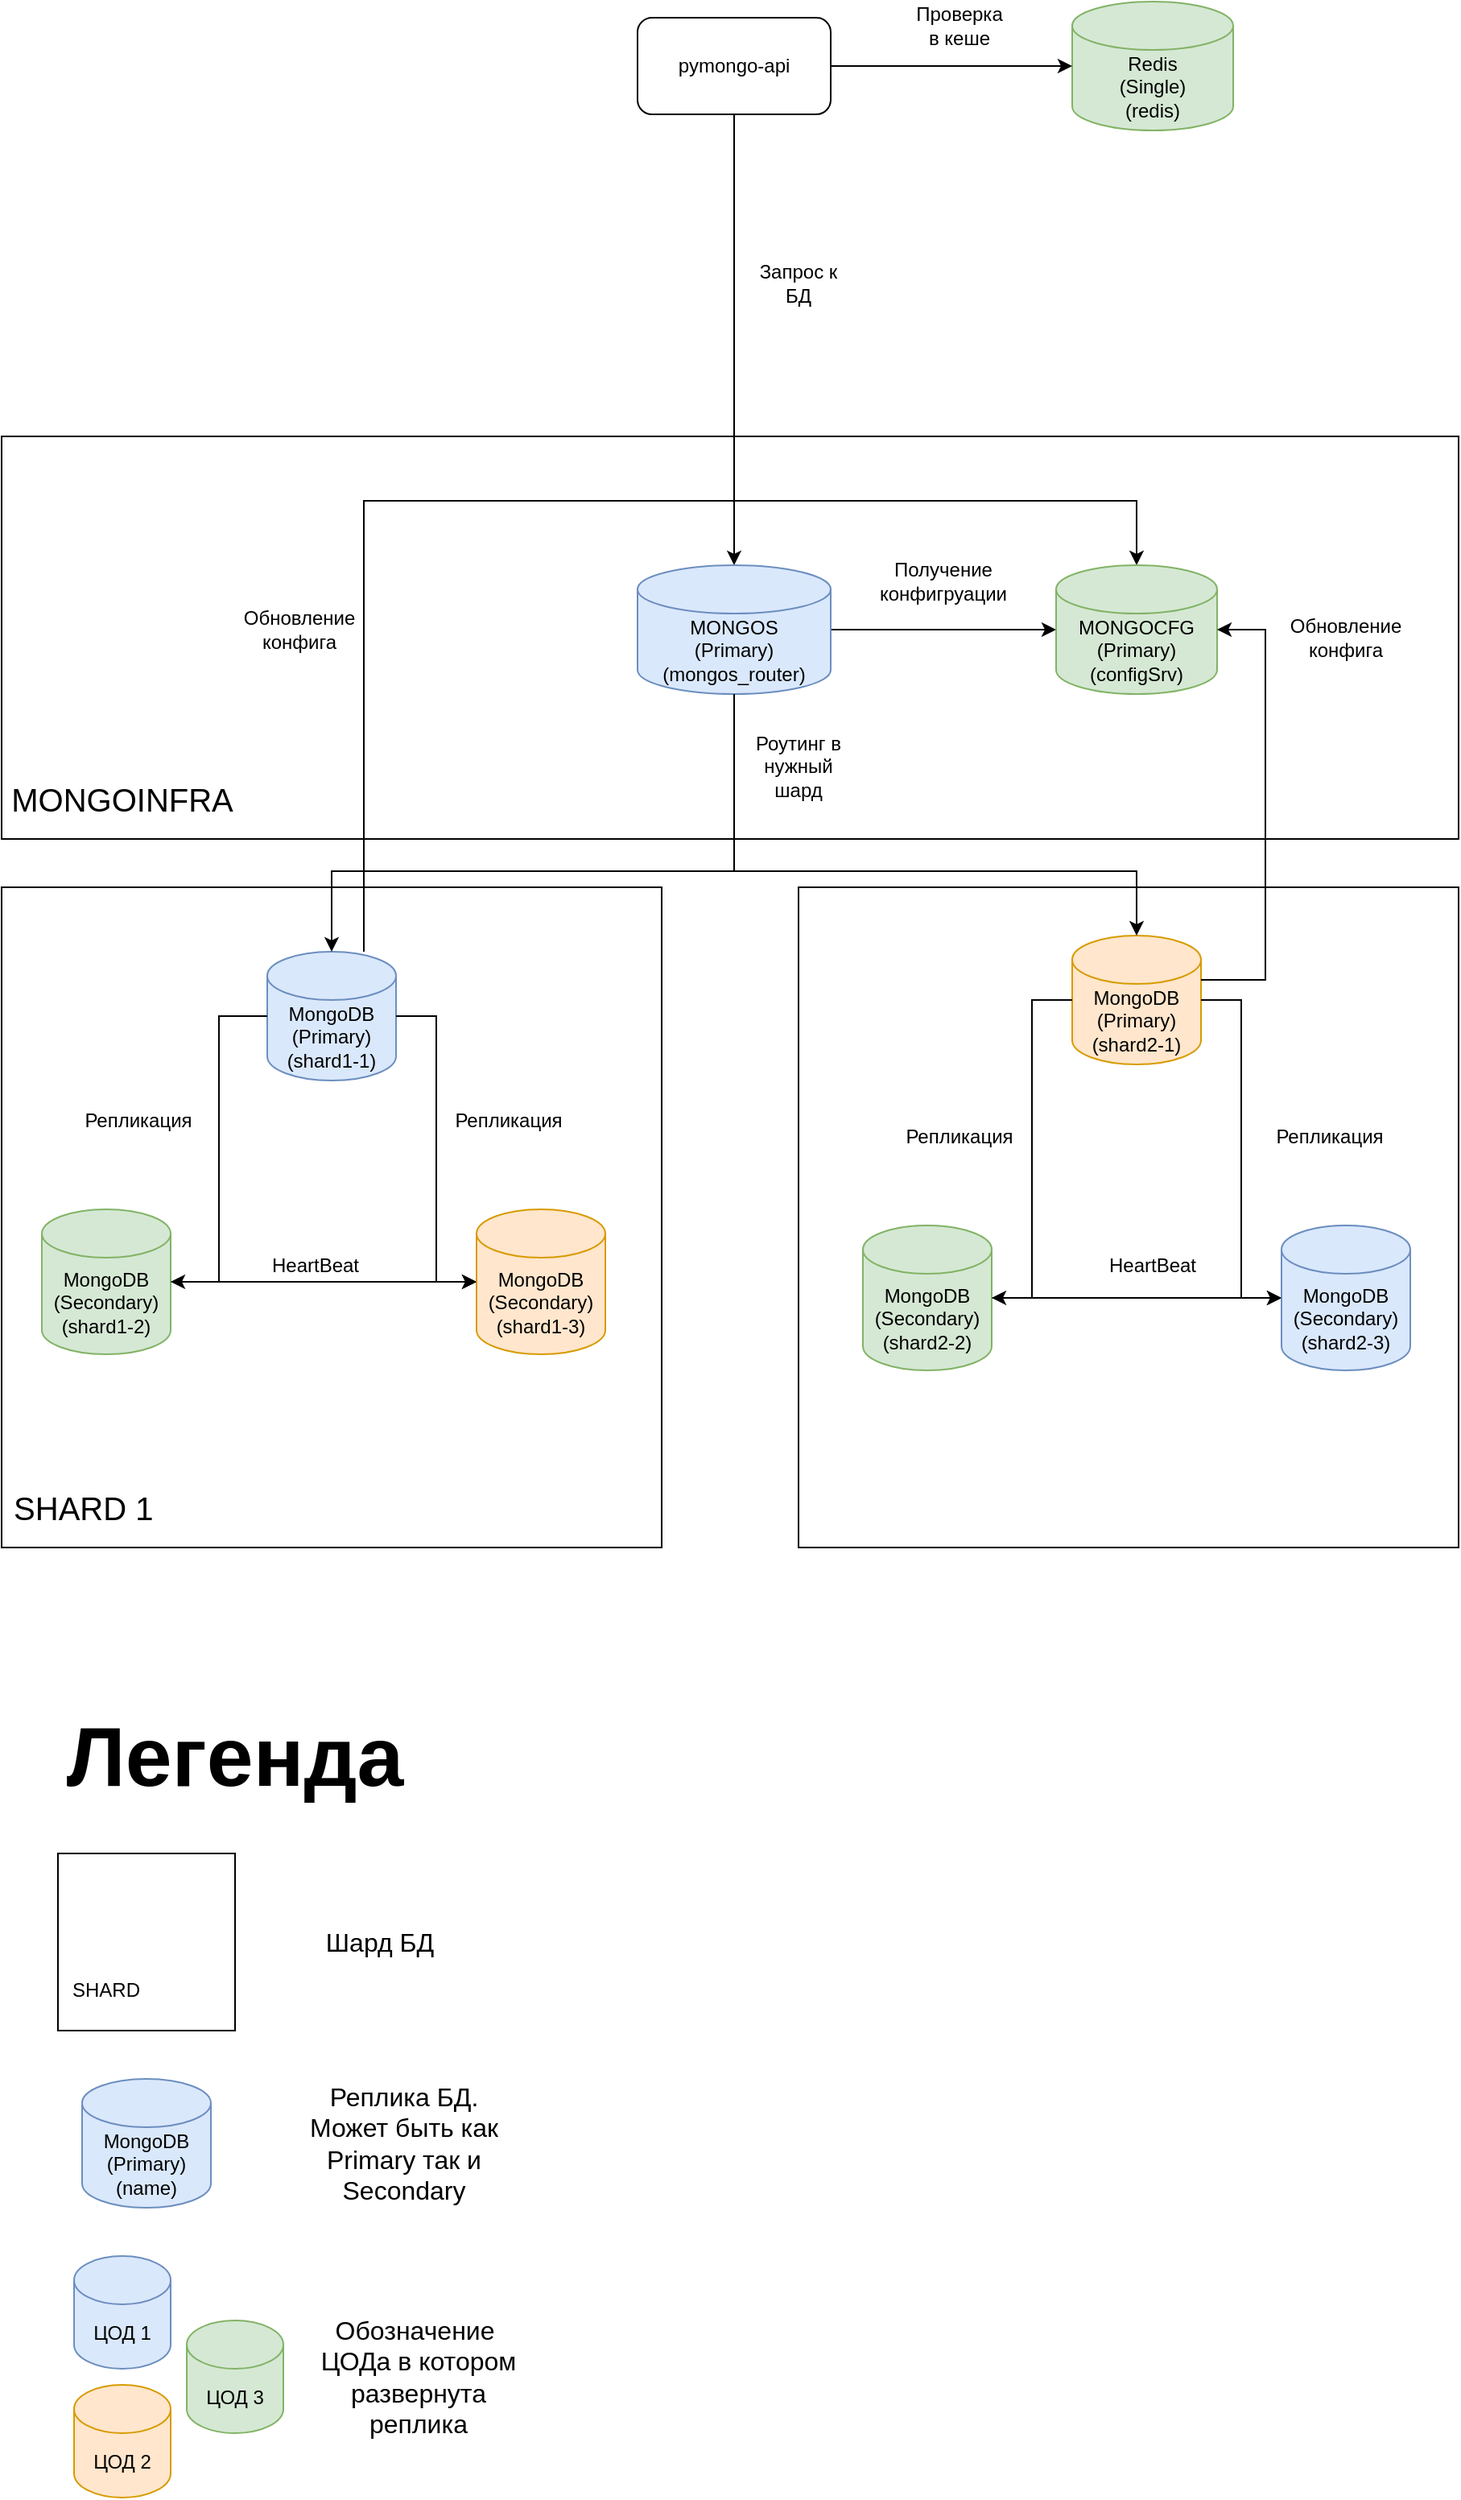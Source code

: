 <mxfile version="24.8.6">
  <diagram name="Page-1" id="-H_mtQnk-PTXWXPvYvuk">
    <mxGraphModel grid="1" page="1" gridSize="10" guides="1" tooltips="1" connect="1" arrows="1" fold="1" pageScale="1" pageWidth="1169" pageHeight="827" math="0" shadow="0">
      <root>
        <mxCell id="0" />
        <mxCell id="1" parent="0" />
        <mxCell id="bJ_BKCZiGd2KmBRfcm0R-38" value="" style="rounded=0;whiteSpace=wrap;html=1;fillColor=none;" vertex="1" parent="1">
          <mxGeometry x="225" y="-510" width="905" height="250" as="geometry" />
        </mxCell>
        <mxCell id="bJ_BKCZiGd2KmBRfcm0R-27" value="" style="whiteSpace=wrap;html=1;aspect=fixed;fillColor=none;align=left;" vertex="1" parent="1">
          <mxGeometry x="720" y="-230" width="410" height="410" as="geometry" />
        </mxCell>
        <mxCell id="bJ_BKCZiGd2KmBRfcm0R-26" value="&lt;div style=&quot;font-size: 20px;&quot;&gt;&lt;font style=&quot;font-size: 20px;&quot;&gt;&lt;br&gt;&lt;/font&gt;&lt;/div&gt;&lt;div style=&quot;font-size: 20px;&quot;&gt;&lt;font style=&quot;font-size: 20px;&quot;&gt;&lt;br&gt;&lt;/font&gt;&lt;/div&gt;&lt;div style=&quot;font-size: 20px;&quot;&gt;&lt;font style=&quot;font-size: 20px;&quot;&gt;&lt;br&gt;&lt;/font&gt;&lt;/div&gt;&lt;div style=&quot;font-size: 20px;&quot;&gt;&lt;font style=&quot;font-size: 20px;&quot;&gt;&lt;br&gt;&lt;/font&gt;&lt;/div&gt;&lt;div style=&quot;font-size: 20px;&quot;&gt;&lt;font style=&quot;font-size: 20px;&quot;&gt;&lt;br&gt;&lt;/font&gt;&lt;/div&gt;&lt;div style=&quot;font-size: 20px;&quot;&gt;&lt;font style=&quot;font-size: 20px;&quot;&gt;&lt;br&gt;&lt;/font&gt;&lt;/div&gt;&lt;div style=&quot;font-size: 20px;&quot;&gt;&lt;font style=&quot;font-size: 20px;&quot;&gt;&lt;br&gt;&lt;/font&gt;&lt;/div&gt;&lt;div style=&quot;font-size: 20px;&quot;&gt;&lt;font style=&quot;font-size: 20px;&quot;&gt;&lt;br&gt;&lt;/font&gt;&lt;/div&gt;&lt;div style=&quot;font-size: 20px;&quot;&gt;&lt;font style=&quot;font-size: 20px;&quot;&gt;&lt;br&gt;&lt;/font&gt;&lt;/div&gt;&lt;div style=&quot;font-size: 20px;&quot;&gt;&lt;font style=&quot;font-size: 20px;&quot;&gt;&lt;br&gt;&lt;/font&gt;&lt;/div&gt;&lt;div style=&quot;font-size: 20px;&quot;&gt;&lt;font style=&quot;font-size: 20px;&quot;&gt;&lt;br&gt;&lt;/font&gt;&lt;/div&gt;&lt;div style=&quot;font-size: 20px;&quot;&gt;&lt;font style=&quot;font-size: 20px;&quot;&gt;&lt;br&gt;&lt;/font&gt;&lt;/div&gt;&lt;div style=&quot;font-size: 20px;&quot;&gt;&lt;font style=&quot;font-size: 20px;&quot;&gt;&lt;br&gt;&lt;/font&gt;&lt;/div&gt;&lt;div style=&quot;font-size: 20px;&quot;&gt;&lt;br&gt;&lt;/div&gt;&lt;div style=&quot;font-size: 20px;&quot;&gt;&lt;font style=&quot;font-size: 20px;&quot;&gt;&lt;br&gt;&lt;/font&gt;&lt;/div&gt;&lt;font style=&quot;font-size: 20px;&quot;&gt;&amp;nbsp;SHARD 1&lt;/font&gt;" style="whiteSpace=wrap;html=1;aspect=fixed;fillColor=none;align=left;" vertex="1" parent="1">
          <mxGeometry x="225" y="-230" width="410" height="410" as="geometry" />
        </mxCell>
        <mxCell id="bJ_BKCZiGd2KmBRfcm0R-64" style="edgeStyle=orthogonalEdgeStyle;rounded=0;orthogonalLoop=1;jettySize=auto;html=1;entryX=0.5;entryY=0;entryDx=0;entryDy=0;entryPerimeter=0;" edge="1" parent="1" source="zA23MoTUsTF4_91t8viU-2" target="bJ_BKCZiGd2KmBRfcm0R-9">
          <mxGeometry relative="1" as="geometry">
            <Array as="points">
              <mxPoint x="450" y="-470" />
              <mxPoint x="930" y="-470" />
            </Array>
          </mxGeometry>
        </mxCell>
        <mxCell id="zA23MoTUsTF4_91t8viU-2" value="MongoDB&lt;br&gt;(Primary)&lt;br&gt;(shard1-1)" style="shape=cylinder3;whiteSpace=wrap;html=1;boundedLbl=1;backgroundOutline=1;size=15;fillColor=#dae8fc;strokeColor=#6c8ebf;" vertex="1" parent="1">
          <mxGeometry x="390" y="-190" width="80" height="80" as="geometry" />
        </mxCell>
        <mxCell id="bJ_BKCZiGd2KmBRfcm0R-60" style="edgeStyle=orthogonalEdgeStyle;rounded=0;orthogonalLoop=1;jettySize=auto;html=1;" edge="1" parent="1" source="zA23MoTUsTF4_91t8viU-3" target="bJ_BKCZiGd2KmBRfcm0R-6">
          <mxGeometry relative="1" as="geometry" />
        </mxCell>
        <mxCell id="zA23MoTUsTF4_91t8viU-3" value="pymongo-api" style="rounded=1;whiteSpace=wrap;html=1;" vertex="1" parent="1">
          <mxGeometry x="620" y="-770" width="120" height="60" as="geometry" />
        </mxCell>
        <mxCell id="bJ_BKCZiGd2KmBRfcm0R-70" style="edgeStyle=orthogonalEdgeStyle;rounded=0;orthogonalLoop=1;jettySize=auto;html=1;" edge="1" parent="1" source="bJ_BKCZiGd2KmBRfcm0R-4" target="bJ_BKCZiGd2KmBRfcm0R-5">
          <mxGeometry relative="1" as="geometry" />
        </mxCell>
        <mxCell id="bJ_BKCZiGd2KmBRfcm0R-4" value="MongoDB&lt;br&gt;(Secondary)&lt;br&gt;(shard1-2)" style="shape=cylinder3;whiteSpace=wrap;html=1;boundedLbl=1;backgroundOutline=1;size=15;fillColor=#d5e8d4;strokeColor=#82b366;" vertex="1" parent="1">
          <mxGeometry x="250" y="-30" width="80" height="90" as="geometry" />
        </mxCell>
        <mxCell id="bJ_BKCZiGd2KmBRfcm0R-5" value="MongoDB&lt;br&gt;(Secondary)&lt;div&gt;(shard1-3)&lt;/div&gt;" style="shape=cylinder3;whiteSpace=wrap;html=1;boundedLbl=1;backgroundOutline=1;size=15;fillColor=#ffe6cc;strokeColor=#d79b00;" vertex="1" parent="1">
          <mxGeometry x="520" y="-30" width="80" height="90" as="geometry" />
        </mxCell>
        <mxCell id="bJ_BKCZiGd2KmBRfcm0R-59" style="edgeStyle=orthogonalEdgeStyle;rounded=0;orthogonalLoop=1;jettySize=auto;html=1;" edge="1" parent="1" source="bJ_BKCZiGd2KmBRfcm0R-6" target="bJ_BKCZiGd2KmBRfcm0R-9">
          <mxGeometry relative="1" as="geometry" />
        </mxCell>
        <mxCell id="bJ_BKCZiGd2KmBRfcm0R-6" value="MONGOS&lt;br&gt;(Primary)&lt;br&gt;(mongos_router)" style="shape=cylinder3;whiteSpace=wrap;html=1;boundedLbl=1;backgroundOutline=1;size=15;fillColor=#dae8fc;strokeColor=#6c8ebf;" vertex="1" parent="1">
          <mxGeometry x="620" y="-430" width="120" height="80" as="geometry" />
        </mxCell>
        <mxCell id="bJ_BKCZiGd2KmBRfcm0R-7" style="edgeStyle=orthogonalEdgeStyle;rounded=0;orthogonalLoop=1;jettySize=auto;html=1;entryX=1;entryY=0.5;entryDx=0;entryDy=0;entryPerimeter=0;" edge="1" parent="1" source="zA23MoTUsTF4_91t8viU-2" target="bJ_BKCZiGd2KmBRfcm0R-4">
          <mxGeometry relative="1" as="geometry" />
        </mxCell>
        <mxCell id="bJ_BKCZiGd2KmBRfcm0R-8" style="edgeStyle=orthogonalEdgeStyle;rounded=0;orthogonalLoop=1;jettySize=auto;html=1;entryX=0;entryY=0.5;entryDx=0;entryDy=0;entryPerimeter=0;" edge="1" parent="1" source="zA23MoTUsTF4_91t8viU-2" target="bJ_BKCZiGd2KmBRfcm0R-5">
          <mxGeometry relative="1" as="geometry" />
        </mxCell>
        <mxCell id="bJ_BKCZiGd2KmBRfcm0R-9" value="MONGOCFG&lt;br&gt;(Primary)&lt;div&gt;(configSrv)&lt;/div&gt;" style="shape=cylinder3;whiteSpace=wrap;html=1;boundedLbl=1;backgroundOutline=1;size=15;fillColor=#d5e8d4;strokeColor=#82b366;" vertex="1" parent="1">
          <mxGeometry x="880" y="-430" width="100" height="80" as="geometry" />
        </mxCell>
        <mxCell id="bJ_BKCZiGd2KmBRfcm0R-11" value="MongoDB&lt;br&gt;(Primary)&lt;br&gt;(shard2-1)" style="shape=cylinder3;whiteSpace=wrap;html=1;boundedLbl=1;backgroundOutline=1;size=15;fillColor=#ffe6cc;strokeColor=#d79b00;" vertex="1" parent="1">
          <mxGeometry x="890" y="-200" width="80" height="80" as="geometry" />
        </mxCell>
        <mxCell id="bJ_BKCZiGd2KmBRfcm0R-73" style="edgeStyle=orthogonalEdgeStyle;rounded=0;orthogonalLoop=1;jettySize=auto;html=1;" edge="1" parent="1" source="bJ_BKCZiGd2KmBRfcm0R-12" target="bJ_BKCZiGd2KmBRfcm0R-13">
          <mxGeometry relative="1" as="geometry" />
        </mxCell>
        <mxCell id="bJ_BKCZiGd2KmBRfcm0R-12" value="MongoDB&lt;br&gt;(Secondary)&lt;br&gt;(shard2-2)" style="shape=cylinder3;whiteSpace=wrap;html=1;boundedLbl=1;backgroundOutline=1;size=15;fillColor=#d5e8d4;strokeColor=#82b366;" vertex="1" parent="1">
          <mxGeometry x="760" y="-20" width="80" height="90" as="geometry" />
        </mxCell>
        <mxCell id="bJ_BKCZiGd2KmBRfcm0R-13" value="MongoDB&lt;br&gt;(Secondary)&lt;br&gt;(shard2-3)" style="shape=cylinder3;whiteSpace=wrap;html=1;boundedLbl=1;backgroundOutline=1;size=15;fillColor=#dae8fc;strokeColor=#6c8ebf;" vertex="1" parent="1">
          <mxGeometry x="1020" y="-20" width="80" height="90" as="geometry" />
        </mxCell>
        <mxCell id="bJ_BKCZiGd2KmBRfcm0R-15" style="edgeStyle=orthogonalEdgeStyle;rounded=0;orthogonalLoop=1;jettySize=auto;html=1;entryX=1;entryY=0.5;entryDx=0;entryDy=0;entryPerimeter=0;" edge="1" parent="1" source="bJ_BKCZiGd2KmBRfcm0R-11" target="bJ_BKCZiGd2KmBRfcm0R-12">
          <mxGeometry relative="1" as="geometry" />
        </mxCell>
        <mxCell id="bJ_BKCZiGd2KmBRfcm0R-16" style="edgeStyle=orthogonalEdgeStyle;rounded=0;orthogonalLoop=1;jettySize=auto;html=1;entryX=0;entryY=0.5;entryDx=0;entryDy=0;entryPerimeter=0;" edge="1" parent="1" source="bJ_BKCZiGd2KmBRfcm0R-11" target="bJ_BKCZiGd2KmBRfcm0R-13">
          <mxGeometry relative="1" as="geometry" />
        </mxCell>
        <mxCell id="bJ_BKCZiGd2KmBRfcm0R-41" value="&lt;div style=&quot;font-size: 20px;&quot;&gt;&lt;br&gt;&lt;/div&gt;" style="whiteSpace=wrap;html=1;aspect=fixed;fillColor=none;align=left;" vertex="1" parent="1">
          <mxGeometry x="260" y="370" width="110" height="110" as="geometry" />
        </mxCell>
        <mxCell id="bJ_BKCZiGd2KmBRfcm0R-42" value="&lt;font style=&quot;font-size: 52px;&quot;&gt;&lt;b&gt;Легенда&lt;/b&gt;&lt;/font&gt;" style="text;html=1;align=center;verticalAlign=middle;whiteSpace=wrap;rounded=0;" vertex="1" parent="1">
          <mxGeometry x="240" y="250" width="260" height="120" as="geometry" />
        </mxCell>
        <mxCell id="bJ_BKCZiGd2KmBRfcm0R-43" value="SHARD" style="text;html=1;align=center;verticalAlign=middle;whiteSpace=wrap;rounded=0;" vertex="1" parent="1">
          <mxGeometry x="260" y="440" width="60" height="30" as="geometry" />
        </mxCell>
        <mxCell id="bJ_BKCZiGd2KmBRfcm0R-44" value="&lt;font style=&quot;font-size: 16px;&quot;&gt;Шард БД&lt;/font&gt;" style="text;html=1;align=center;verticalAlign=middle;whiteSpace=wrap;rounded=0;" vertex="1" parent="1">
          <mxGeometry x="390" y="380" width="140" height="90" as="geometry" />
        </mxCell>
        <mxCell id="bJ_BKCZiGd2KmBRfcm0R-45" value="MongoDB&lt;br&gt;(Primary)&lt;br&gt;(name)" style="shape=cylinder3;whiteSpace=wrap;html=1;boundedLbl=1;backgroundOutline=1;size=15;fillColor=#dae8fc;strokeColor=#6c8ebf;" vertex="1" parent="1">
          <mxGeometry x="275" y="510" width="80" height="80" as="geometry" />
        </mxCell>
        <mxCell id="bJ_BKCZiGd2KmBRfcm0R-46" value="&lt;span style=&quot;font-size: 16px;&quot;&gt;Реплика БД. Может быть как Primary так и Secondary&lt;/span&gt;" style="text;html=1;align=center;verticalAlign=middle;whiteSpace=wrap;rounded=0;" vertex="1" parent="1">
          <mxGeometry x="405" y="505" width="140" height="90" as="geometry" />
        </mxCell>
        <mxCell id="bJ_BKCZiGd2KmBRfcm0R-52" style="edgeStyle=orthogonalEdgeStyle;rounded=0;orthogonalLoop=1;jettySize=auto;html=1;entryX=0.5;entryY=0;entryDx=0;entryDy=0;entryPerimeter=0;" edge="1" parent="1" source="bJ_BKCZiGd2KmBRfcm0R-6" target="zA23MoTUsTF4_91t8viU-2">
          <mxGeometry relative="1" as="geometry">
            <Array as="points">
              <mxPoint x="680" y="-240" />
              <mxPoint x="430" y="-240" />
            </Array>
          </mxGeometry>
        </mxCell>
        <mxCell id="bJ_BKCZiGd2KmBRfcm0R-53" style="edgeStyle=orthogonalEdgeStyle;rounded=0;orthogonalLoop=1;jettySize=auto;html=1;entryX=0.5;entryY=0;entryDx=0;entryDy=0;entryPerimeter=0;" edge="1" parent="1" source="bJ_BKCZiGd2KmBRfcm0R-6" target="bJ_BKCZiGd2KmBRfcm0R-11">
          <mxGeometry relative="1" as="geometry">
            <Array as="points">
              <mxPoint x="680" y="-240" />
              <mxPoint x="930" y="-240" />
            </Array>
          </mxGeometry>
        </mxCell>
        <mxCell id="bJ_BKCZiGd2KmBRfcm0R-54" value="ЦОД 1" style="shape=cylinder3;whiteSpace=wrap;html=1;boundedLbl=1;backgroundOutline=1;size=15;fillColor=#dae8fc;strokeColor=#6c8ebf;" vertex="1" parent="1">
          <mxGeometry x="270" y="620" width="60" height="70" as="geometry" />
        </mxCell>
        <mxCell id="bJ_BKCZiGd2KmBRfcm0R-55" value="ЦОД 2" style="shape=cylinder3;whiteSpace=wrap;html=1;boundedLbl=1;backgroundOutline=1;size=15;fillColor=#ffe6cc;strokeColor=#d79b00;" vertex="1" parent="1">
          <mxGeometry x="270" y="700" width="60" height="70" as="geometry" />
        </mxCell>
        <mxCell id="bJ_BKCZiGd2KmBRfcm0R-56" value="ЦОД 3" style="shape=cylinder3;whiteSpace=wrap;html=1;boundedLbl=1;backgroundOutline=1;size=15;fillColor=#d5e8d4;strokeColor=#82b366;" vertex="1" parent="1">
          <mxGeometry x="340" y="660" width="60" height="70" as="geometry" />
        </mxCell>
        <mxCell id="bJ_BKCZiGd2KmBRfcm0R-57" value="&lt;span style=&quot;font-size: 16px;&quot;&gt;Обозначение&amp;nbsp; ЦОДа в котором развернута реплика&lt;/span&gt;" style="text;html=1;align=center;verticalAlign=middle;whiteSpace=wrap;rounded=0;" vertex="1" parent="1">
          <mxGeometry x="414" y="650" width="140" height="90" as="geometry" />
        </mxCell>
        <mxCell id="bJ_BKCZiGd2KmBRfcm0R-58" value="&lt;font style=&quot;font-size: 20px;&quot;&gt;MONGOINFRA&lt;/font&gt;" style="text;html=1;align=center;verticalAlign=middle;whiteSpace=wrap;rounded=0;" vertex="1" parent="1">
          <mxGeometry x="270" y="-300" width="60" height="30" as="geometry" />
        </mxCell>
        <mxCell id="bJ_BKCZiGd2KmBRfcm0R-63" style="edgeStyle=orthogonalEdgeStyle;rounded=0;orthogonalLoop=1;jettySize=auto;html=1;entryX=1;entryY=0.5;entryDx=0;entryDy=0;entryPerimeter=0;exitX=1;exitY=0;exitDx=0;exitDy=27.5;exitPerimeter=0;" edge="1" parent="1" source="bJ_BKCZiGd2KmBRfcm0R-11" target="bJ_BKCZiGd2KmBRfcm0R-9">
          <mxGeometry relative="1" as="geometry">
            <Array as="points">
              <mxPoint x="1010" y="-172" />
              <mxPoint x="1010" y="-390" />
            </Array>
          </mxGeometry>
        </mxCell>
        <mxCell id="bJ_BKCZiGd2KmBRfcm0R-66" value="Redis&lt;br&gt;(Single)&lt;div&gt;(redis)&lt;/div&gt;" style="shape=cylinder3;whiteSpace=wrap;html=1;boundedLbl=1;backgroundOutline=1;size=15;fillColor=#d5e8d4;strokeColor=#82b366;" vertex="1" parent="1">
          <mxGeometry x="890" y="-780" width="100" height="80" as="geometry" />
        </mxCell>
        <mxCell id="bJ_BKCZiGd2KmBRfcm0R-67" style="edgeStyle=orthogonalEdgeStyle;rounded=0;orthogonalLoop=1;jettySize=auto;html=1;entryX=0;entryY=0.5;entryDx=0;entryDy=0;entryPerimeter=0;" edge="1" parent="1" source="zA23MoTUsTF4_91t8viU-3" target="bJ_BKCZiGd2KmBRfcm0R-66">
          <mxGeometry relative="1" as="geometry" />
        </mxCell>
        <mxCell id="bJ_BKCZiGd2KmBRfcm0R-72" value="HeartBeat" style="text;html=1;align=center;verticalAlign=middle;whiteSpace=wrap;rounded=0;" vertex="1" parent="1">
          <mxGeometry x="390" y="-10" width="60" height="30" as="geometry" />
        </mxCell>
        <mxCell id="bJ_BKCZiGd2KmBRfcm0R-74" value="HeartBeat" style="text;html=1;align=center;verticalAlign=middle;whiteSpace=wrap;rounded=0;" vertex="1" parent="1">
          <mxGeometry x="910" y="-10" width="60" height="30" as="geometry" />
        </mxCell>
        <mxCell id="bJ_BKCZiGd2KmBRfcm0R-75" value="Репликация" style="text;html=1;align=center;verticalAlign=middle;whiteSpace=wrap;rounded=0;" vertex="1" parent="1">
          <mxGeometry x="1020" y="-90" width="60" height="30" as="geometry" />
        </mxCell>
        <mxCell id="bJ_BKCZiGd2KmBRfcm0R-76" value="Репликация" style="text;html=1;align=center;verticalAlign=middle;whiteSpace=wrap;rounded=0;" vertex="1" parent="1">
          <mxGeometry x="790" y="-90" width="60" height="30" as="geometry" />
        </mxCell>
        <mxCell id="bJ_BKCZiGd2KmBRfcm0R-77" value="Репликация" style="text;html=1;align=center;verticalAlign=middle;whiteSpace=wrap;rounded=0;" vertex="1" parent="1">
          <mxGeometry x="510" y="-100" width="60" height="30" as="geometry" />
        </mxCell>
        <mxCell id="bJ_BKCZiGd2KmBRfcm0R-78" value="Репликация" style="text;html=1;align=center;verticalAlign=middle;whiteSpace=wrap;rounded=0;" vertex="1" parent="1">
          <mxGeometry x="280" y="-100" width="60" height="30" as="geometry" />
        </mxCell>
        <mxCell id="bJ_BKCZiGd2KmBRfcm0R-79" value="Обновление конфига" style="text;html=1;align=center;verticalAlign=middle;whiteSpace=wrap;rounded=0;" vertex="1" parent="1">
          <mxGeometry x="1030" y="-400" width="60" height="30" as="geometry" />
        </mxCell>
        <mxCell id="bJ_BKCZiGd2KmBRfcm0R-80" value="Обновление конфига" style="text;html=1;align=center;verticalAlign=middle;whiteSpace=wrap;rounded=0;" vertex="1" parent="1">
          <mxGeometry x="380" y="-405" width="60" height="30" as="geometry" />
        </mxCell>
        <mxCell id="bJ_BKCZiGd2KmBRfcm0R-81" value="Проверка в кеше" style="text;html=1;align=center;verticalAlign=middle;whiteSpace=wrap;rounded=0;" vertex="1" parent="1">
          <mxGeometry x="790" y="-780" width="60" height="30" as="geometry" />
        </mxCell>
        <mxCell id="bJ_BKCZiGd2KmBRfcm0R-82" value="Запрос к БД" style="text;html=1;align=center;verticalAlign=middle;whiteSpace=wrap;rounded=0;" vertex="1" parent="1">
          <mxGeometry x="690" y="-620" width="60" height="30" as="geometry" />
        </mxCell>
        <mxCell id="bJ_BKCZiGd2KmBRfcm0R-83" value="Роутинг в нужный шард" style="text;html=1;align=center;verticalAlign=middle;whiteSpace=wrap;rounded=0;" vertex="1" parent="1">
          <mxGeometry x="690" y="-320" width="60" height="30" as="geometry" />
        </mxCell>
        <mxCell id="bJ_BKCZiGd2KmBRfcm0R-84" value="Получение конфигруации" style="text;html=1;align=center;verticalAlign=middle;whiteSpace=wrap;rounded=0;" vertex="1" parent="1">
          <mxGeometry x="780" y="-435" width="60" height="30" as="geometry" />
        </mxCell>
      </root>
    </mxGraphModel>
  </diagram>
</mxfile>
